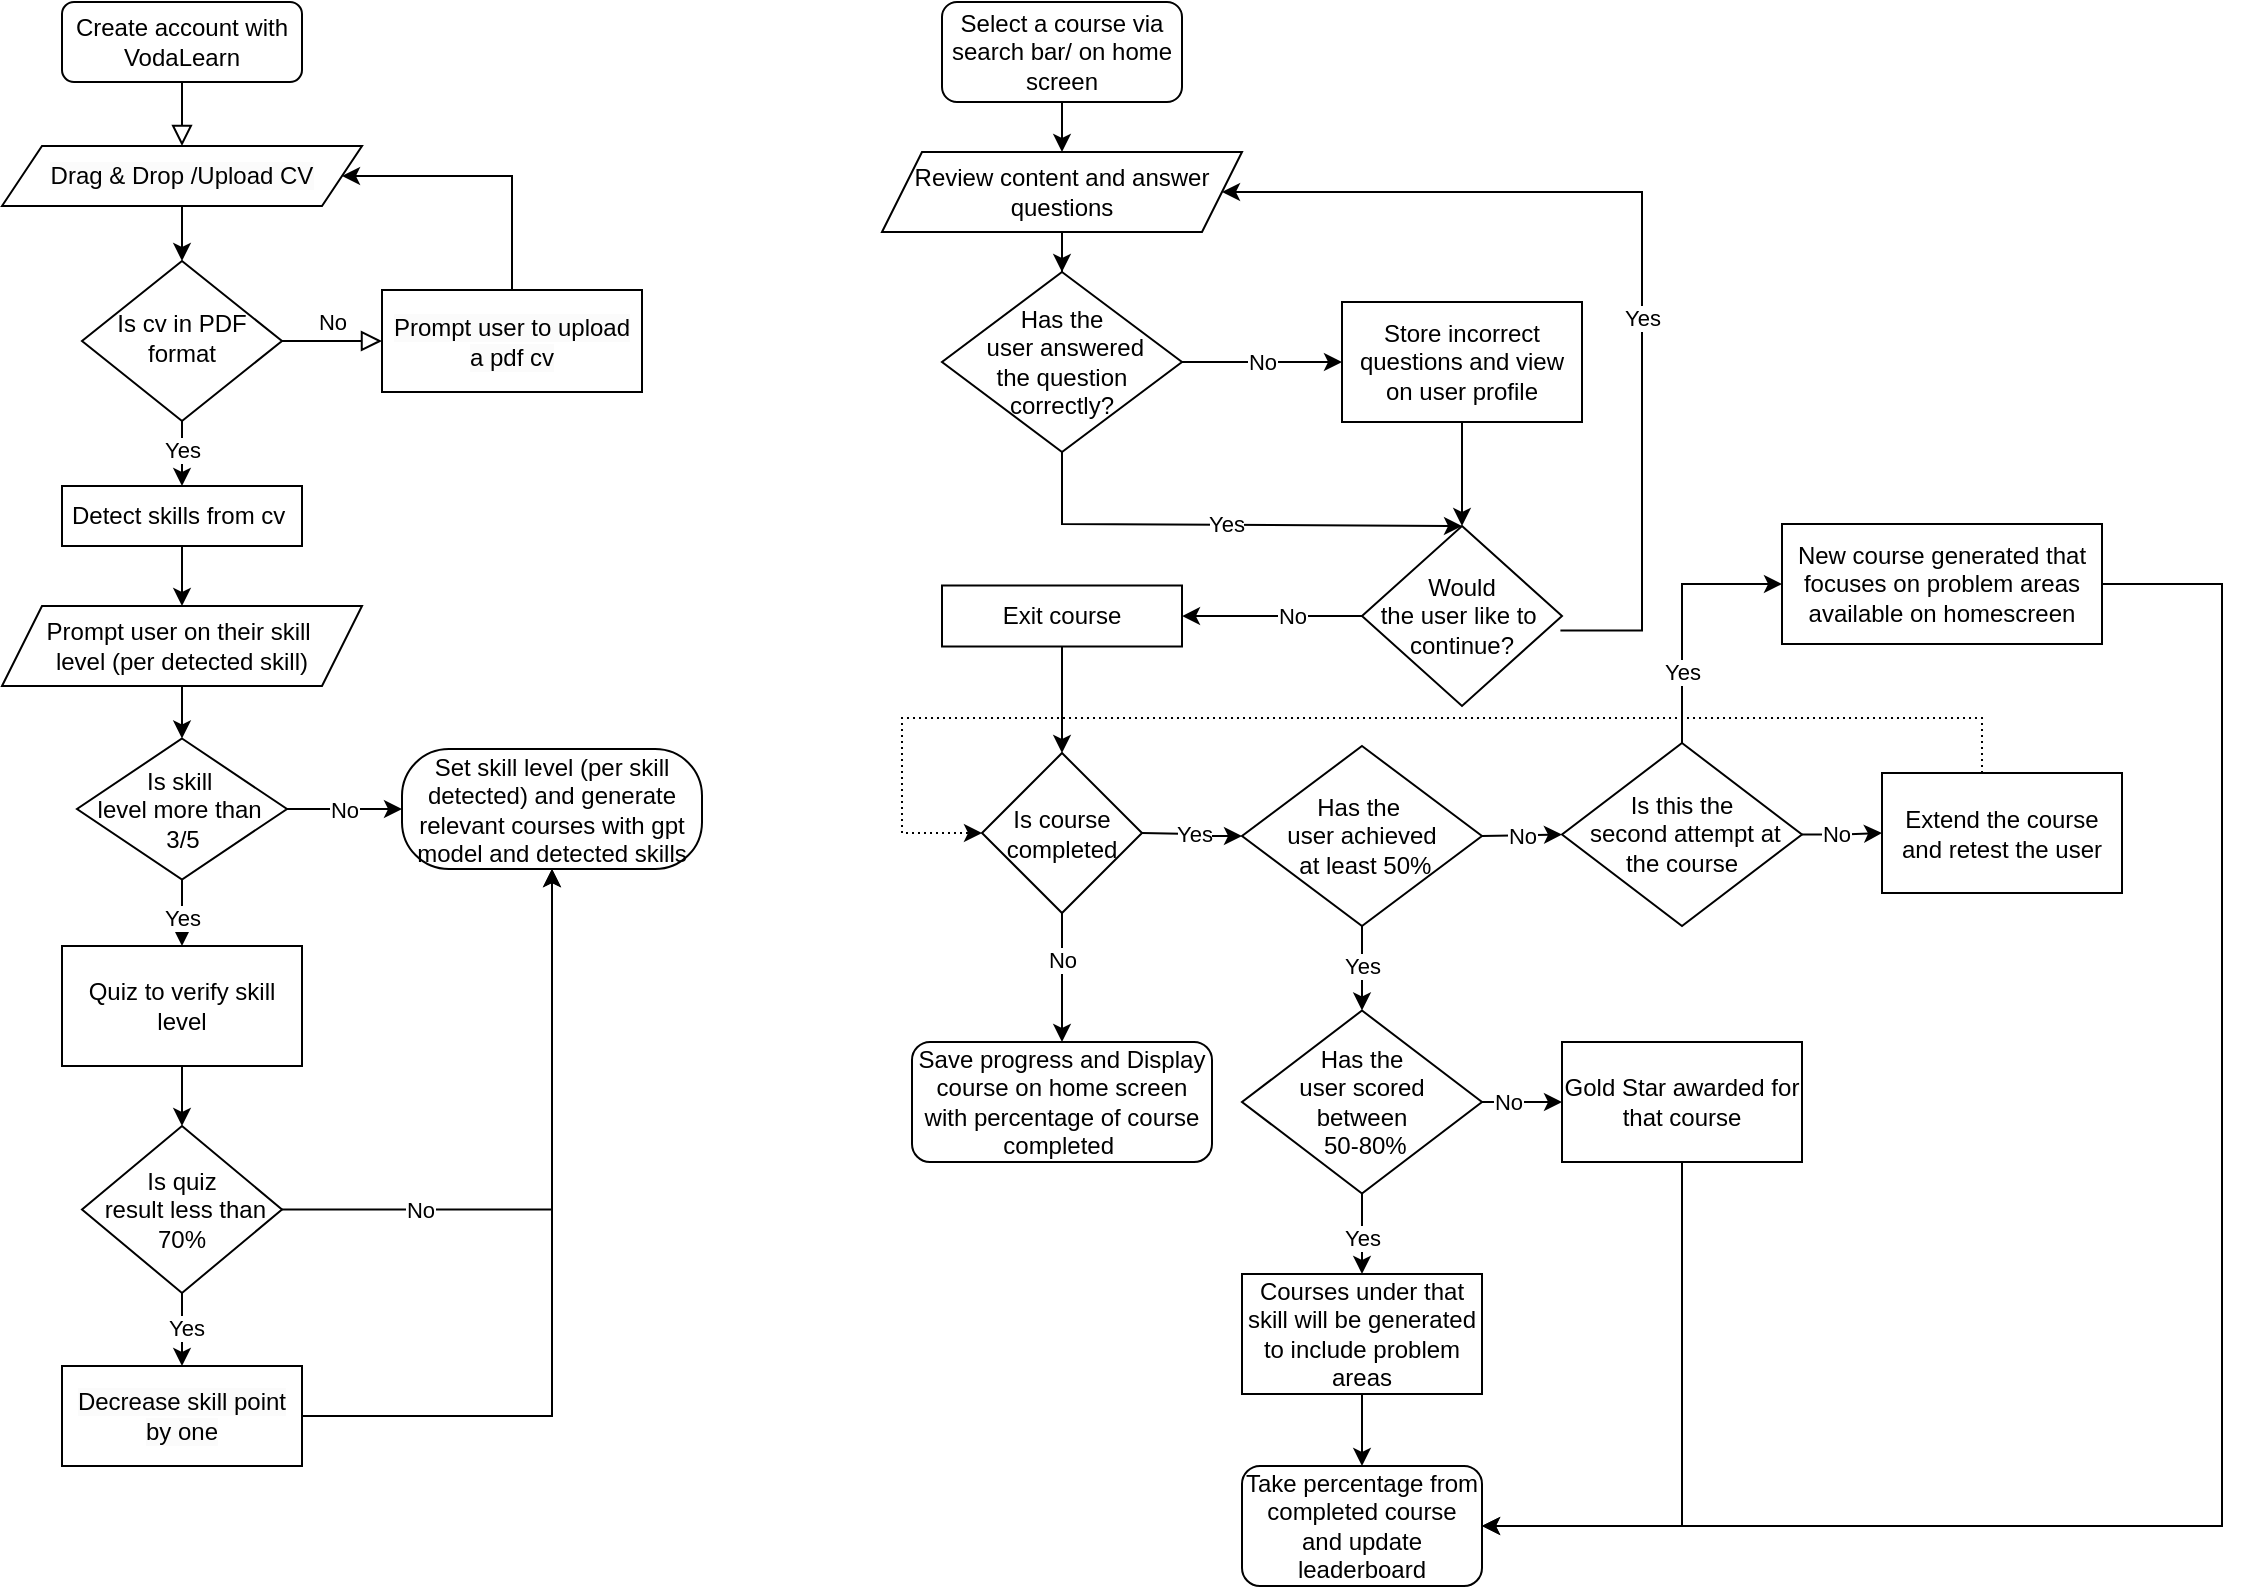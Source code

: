 <mxfile version="24.0.1" type="device">
  <diagram id="C5RBs43oDa-KdzZeNtuy" name="Page-1">
    <mxGraphModel dx="1289" dy="805" grid="1" gridSize="10" guides="1" tooltips="1" connect="1" arrows="1" fold="1" page="1" pageScale="1" pageWidth="1169" pageHeight="827" math="0" shadow="0">
      <root>
        <mxCell id="WIyWlLk6GJQsqaUBKTNV-0" />
        <mxCell id="WIyWlLk6GJQsqaUBKTNV-1" parent="WIyWlLk6GJQsqaUBKTNV-0" />
        <mxCell id="wHJqFlQBdB4jC7zEDMki-2" style="edgeStyle=orthogonalEdgeStyle;rounded=0;orthogonalLoop=1;jettySize=auto;html=1;exitX=1;exitY=0.5;exitDx=0;exitDy=0;entryX=1;entryY=0.5;entryDx=0;entryDy=0;" parent="WIyWlLk6GJQsqaUBKTNV-1" source="WIyWlLk6GJQsqaUBKTNV-11" edge="1">
          <mxGeometry relative="1" as="geometry">
            <mxPoint x="150" y="44" as="targetPoint" />
            <Array as="points">
              <mxPoint x="350" y="394" />
              <mxPoint x="350" y="44" />
            </Array>
          </mxGeometry>
        </mxCell>
        <mxCell id="wHJqFlQBdB4jC7zEDMki-3" value="" style="rounded=0;html=1;jettySize=auto;orthogonalLoop=1;fontSize=11;endArrow=block;endFill=0;endSize=8;strokeWidth=1;shadow=0;labelBackgroundColor=none;edgeStyle=orthogonalEdgeStyle;entryX=0.5;entryY=0;entryDx=0;entryDy=0;" parent="WIyWlLk6GJQsqaUBKTNV-1" source="wHJqFlQBdB4jC7zEDMki-4" target="RyZeqkLJaHpUHVhvsxop-51" edge="1">
          <mxGeometry relative="1" as="geometry" />
        </mxCell>
        <mxCell id="wHJqFlQBdB4jC7zEDMki-4" value="Create account with VodaLearn" style="rounded=1;whiteSpace=wrap;html=1;fontSize=12;glass=0;strokeWidth=1;shadow=0;" parent="WIyWlLk6GJQsqaUBKTNV-1" vertex="1">
          <mxGeometry x="70" y="18" width="120" height="40" as="geometry" />
        </mxCell>
        <mxCell id="wHJqFlQBdB4jC7zEDMki-6" value="No" style="edgeStyle=orthogonalEdgeStyle;rounded=0;html=1;jettySize=auto;orthogonalLoop=1;fontSize=11;endArrow=block;endFill=0;endSize=8;strokeWidth=1;shadow=0;labelBackgroundColor=none;entryX=0;entryY=0.5;entryDx=0;entryDy=0;" parent="WIyWlLk6GJQsqaUBKTNV-1" source="wHJqFlQBdB4jC7zEDMki-7" target="RyZeqkLJaHpUHVhvsxop-56" edge="1">
          <mxGeometry y="10" relative="1" as="geometry">
            <mxPoint as="offset" />
            <mxPoint x="235" y="187" as="targetPoint" />
          </mxGeometry>
        </mxCell>
        <mxCell id="RyZeqkLJaHpUHVhvsxop-83" value="" style="edgeStyle=orthogonalEdgeStyle;rounded=0;orthogonalLoop=1;jettySize=auto;html=1;" edge="1" parent="WIyWlLk6GJQsqaUBKTNV-1" source="wHJqFlQBdB4jC7zEDMki-7" target="wHJqFlQBdB4jC7zEDMki-20">
          <mxGeometry relative="1" as="geometry" />
        </mxCell>
        <mxCell id="RyZeqkLJaHpUHVhvsxop-84" value="Yes" style="edgeLabel;html=1;align=center;verticalAlign=middle;resizable=0;points=[];" vertex="1" connectable="0" parent="RyZeqkLJaHpUHVhvsxop-83">
          <mxGeometry x="-0.387" relative="1" as="geometry">
            <mxPoint as="offset" />
          </mxGeometry>
        </mxCell>
        <mxCell id="wHJqFlQBdB4jC7zEDMki-7" value="Is cv in PDF format" style="rhombus;whiteSpace=wrap;html=1;shadow=0;fontFamily=Helvetica;fontSize=12;align=center;strokeWidth=1;spacing=6;spacingTop=-4;" parent="WIyWlLk6GJQsqaUBKTNV-1" vertex="1">
          <mxGeometry x="80" y="147.5" width="100" height="80" as="geometry" />
        </mxCell>
        <mxCell id="wHJqFlQBdB4jC7zEDMki-15" value="" style="endArrow=classic;html=1;rounded=0;exitX=0.5;exitY=0;exitDx=0;exitDy=0;" parent="WIyWlLk6GJQsqaUBKTNV-1" target="RyZeqkLJaHpUHVhvsxop-51" edge="1" source="RyZeqkLJaHpUHVhvsxop-56">
          <mxGeometry width="50" height="50" relative="1" as="geometry">
            <mxPoint x="325" y="171.5" as="sourcePoint" />
            <mxPoint x="290" y="62" as="targetPoint" />
            <Array as="points">
              <mxPoint x="295" y="105" />
            </Array>
          </mxGeometry>
        </mxCell>
        <mxCell id="RyZeqkLJaHpUHVhvsxop-0" value="" style="edgeStyle=orthogonalEdgeStyle;rounded=0;orthogonalLoop=1;jettySize=auto;html=1;entryX=0.5;entryY=0;entryDx=0;entryDy=0;" edge="1" parent="WIyWlLk6GJQsqaUBKTNV-1" source="wHJqFlQBdB4jC7zEDMki-20" target="RyZeqkLJaHpUHVhvsxop-82">
          <mxGeometry relative="1" as="geometry" />
        </mxCell>
        <mxCell id="wHJqFlQBdB4jC7zEDMki-20" value="Detect skills from cv&amp;nbsp;" style="rounded=0;whiteSpace=wrap;html=1;" parent="WIyWlLk6GJQsqaUBKTNV-1" vertex="1">
          <mxGeometry x="70" y="260" width="120" height="30" as="geometry" />
        </mxCell>
        <mxCell id="RyZeqkLJaHpUHVhvsxop-1" value="" style="edgeStyle=orthogonalEdgeStyle;rounded=0;orthogonalLoop=1;jettySize=auto;html=1;" edge="1" parent="WIyWlLk6GJQsqaUBKTNV-1" source="wHJqFlQBdB4jC7zEDMki-21" target="wHJqFlQBdB4jC7zEDMki-22">
          <mxGeometry relative="1" as="geometry" />
        </mxCell>
        <mxCell id="RyZeqkLJaHpUHVhvsxop-6" value="Yes" style="edgeLabel;html=1;align=center;verticalAlign=middle;resizable=0;points=[];" vertex="1" connectable="0" parent="RyZeqkLJaHpUHVhvsxop-1">
          <mxGeometry x="-0.075" relative="1" as="geometry">
            <mxPoint as="offset" />
          </mxGeometry>
        </mxCell>
        <mxCell id="RyZeqkLJaHpUHVhvsxop-9" value="No" style="edgeStyle=orthogonalEdgeStyle;rounded=0;orthogonalLoop=1;jettySize=auto;html=1;" edge="1" parent="WIyWlLk6GJQsqaUBKTNV-1" source="wHJqFlQBdB4jC7zEDMki-21" target="RyZeqkLJaHpUHVhvsxop-8">
          <mxGeometry relative="1" as="geometry" />
        </mxCell>
        <mxCell id="wHJqFlQBdB4jC7zEDMki-21" value="Is skill&amp;nbsp;&lt;div&gt;level more than&amp;nbsp;&lt;/div&gt;&lt;div&gt;3/5&lt;/div&gt;" style="rhombus;whiteSpace=wrap;html=1;" parent="WIyWlLk6GJQsqaUBKTNV-1" vertex="1">
          <mxGeometry x="77.5" y="386.25" width="105" height="70.5" as="geometry" />
        </mxCell>
        <mxCell id="RyZeqkLJaHpUHVhvsxop-3" value="" style="edgeStyle=orthogonalEdgeStyle;rounded=0;orthogonalLoop=1;jettySize=auto;html=1;" edge="1" parent="WIyWlLk6GJQsqaUBKTNV-1" source="wHJqFlQBdB4jC7zEDMki-22" target="RyZeqkLJaHpUHVhvsxop-2">
          <mxGeometry relative="1" as="geometry" />
        </mxCell>
        <mxCell id="wHJqFlQBdB4jC7zEDMki-22" value="Quiz to verify skill level" style="rounded=0;whiteSpace=wrap;html=1;" parent="WIyWlLk6GJQsqaUBKTNV-1" vertex="1">
          <mxGeometry x="70" y="490" width="120" height="60" as="geometry" />
        </mxCell>
        <mxCell id="RyZeqkLJaHpUHVhvsxop-5" value="" style="edgeStyle=orthogonalEdgeStyle;rounded=0;orthogonalLoop=1;jettySize=auto;html=1;entryX=0.5;entryY=0;entryDx=0;entryDy=0;" edge="1" parent="WIyWlLk6GJQsqaUBKTNV-1" source="RyZeqkLJaHpUHVhvsxop-2" target="RyZeqkLJaHpUHVhvsxop-10">
          <mxGeometry relative="1" as="geometry">
            <mxPoint x="130" y="708" as="targetPoint" />
          </mxGeometry>
        </mxCell>
        <mxCell id="RyZeqkLJaHpUHVhvsxop-7" value="Yes" style="edgeLabel;html=1;align=center;verticalAlign=middle;resizable=0;points=[];" vertex="1" connectable="0" parent="RyZeqkLJaHpUHVhvsxop-5">
          <mxGeometry x="0.031" y="-2" relative="1" as="geometry">
            <mxPoint as="offset" />
          </mxGeometry>
        </mxCell>
        <mxCell id="RyZeqkLJaHpUHVhvsxop-87" value="No" style="edgeStyle=orthogonalEdgeStyle;rounded=0;orthogonalLoop=1;jettySize=auto;html=1;exitX=1;exitY=0.5;exitDx=0;exitDy=0;entryX=0.5;entryY=1;entryDx=0;entryDy=0;" edge="1" parent="WIyWlLk6GJQsqaUBKTNV-1" source="RyZeqkLJaHpUHVhvsxop-2" target="RyZeqkLJaHpUHVhvsxop-8">
          <mxGeometry x="-0.541" relative="1" as="geometry">
            <mxPoint x="-1" as="offset" />
          </mxGeometry>
        </mxCell>
        <mxCell id="RyZeqkLJaHpUHVhvsxop-2" value="Is quiz&lt;div&gt;&amp;nbsp;&lt;span style=&quot;background-color: initial;&quot;&gt;result less than 70%&lt;/span&gt;&lt;/div&gt;" style="rhombus;whiteSpace=wrap;html=1;rounded=0;" vertex="1" parent="WIyWlLk6GJQsqaUBKTNV-1">
          <mxGeometry x="80" y="580" width="100" height="83.5" as="geometry" />
        </mxCell>
        <mxCell id="RyZeqkLJaHpUHVhvsxop-8" value="Set skill level (per skill detected) and generate relevant courses with gpt model and detected skills" style="rounded=1;whiteSpace=wrap;html=1;arcSize=39;" vertex="1" parent="WIyWlLk6GJQsqaUBKTNV-1">
          <mxGeometry x="240" y="391.5" width="150" height="60" as="geometry" />
        </mxCell>
        <mxCell id="RyZeqkLJaHpUHVhvsxop-12" style="edgeStyle=orthogonalEdgeStyle;rounded=0;orthogonalLoop=1;jettySize=auto;html=1;entryX=0.5;entryY=1;entryDx=0;entryDy=0;" edge="1" parent="WIyWlLk6GJQsqaUBKTNV-1" source="RyZeqkLJaHpUHVhvsxop-10" target="RyZeqkLJaHpUHVhvsxop-8">
          <mxGeometry relative="1" as="geometry" />
        </mxCell>
        <mxCell id="RyZeqkLJaHpUHVhvsxop-10" value="&lt;span style=&quot;color: rgb(0, 0, 0); font-family: Helvetica; font-size: 12px; font-style: normal; font-variant-ligatures: normal; font-variant-caps: normal; font-weight: 400; letter-spacing: normal; orphans: 2; text-align: center; text-indent: 0px; text-transform: none; widows: 2; word-spacing: 0px; -webkit-text-stroke-width: 0px; white-space: normal; background-color: rgb(251, 251, 251); text-decoration-thickness: initial; text-decoration-style: initial; text-decoration-color: initial; display: inline !important; float: none;&quot;&gt;&lt;br&gt;&lt;/span&gt;&lt;div&gt;&lt;span style=&quot;color: rgb(0, 0, 0); font-family: Helvetica; font-size: 12px; font-style: normal; font-variant-ligatures: normal; font-variant-caps: normal; font-weight: 400; letter-spacing: normal; orphans: 2; text-align: center; text-indent: 0px; text-transform: none; widows: 2; word-spacing: 0px; -webkit-text-stroke-width: 0px; white-space: normal; background-color: rgb(251, 251, 251); text-decoration-thickness: initial; text-decoration-style: initial; text-decoration-color: initial; display: inline !important; float: none;&quot;&gt;Decrease skill point by one&lt;/span&gt;&lt;br&gt;&lt;br&gt;&lt;/div&gt;" style="rounded=0;whiteSpace=wrap;html=1;" vertex="1" parent="WIyWlLk6GJQsqaUBKTNV-1">
          <mxGeometry x="70" y="700" width="120" height="50" as="geometry" />
        </mxCell>
        <mxCell id="RyZeqkLJaHpUHVhvsxop-59" value="" style="edgeStyle=orthogonalEdgeStyle;rounded=0;orthogonalLoop=1;jettySize=auto;html=1;" edge="1" parent="WIyWlLk6GJQsqaUBKTNV-1" source="RyZeqkLJaHpUHVhvsxop-13" target="RyZeqkLJaHpUHVhvsxop-57">
          <mxGeometry relative="1" as="geometry" />
        </mxCell>
        <mxCell id="RyZeqkLJaHpUHVhvsxop-13" value="Select a course via search bar/ on home screen" style="rounded=1;whiteSpace=wrap;html=1;" vertex="1" parent="WIyWlLk6GJQsqaUBKTNV-1">
          <mxGeometry x="510" y="18" width="120" height="50" as="geometry" />
        </mxCell>
        <mxCell id="RyZeqkLJaHpUHVhvsxop-18" value="Yes" style="edgeStyle=orthogonalEdgeStyle;rounded=0;orthogonalLoop=1;jettySize=auto;html=1;entryX=0;entryY=0.5;entryDx=0;entryDy=0;" edge="1" parent="WIyWlLk6GJQsqaUBKTNV-1" target="RyZeqkLJaHpUHVhvsxop-21">
          <mxGeometry relative="1" as="geometry">
            <mxPoint x="610" y="433.5" as="sourcePoint" />
            <mxPoint x="690" y="433.5" as="targetPoint" />
          </mxGeometry>
        </mxCell>
        <mxCell id="RyZeqkLJaHpUHVhvsxop-24" style="edgeStyle=orthogonalEdgeStyle;rounded=0;orthogonalLoop=1;jettySize=auto;html=1;entryX=0;entryY=0.5;entryDx=0;entryDy=0;dashed=1;dashPattern=1 2;" edge="1" parent="WIyWlLk6GJQsqaUBKTNV-1" source="RyZeqkLJaHpUHVhvsxop-19" target="RyZeqkLJaHpUHVhvsxop-20">
          <mxGeometry relative="1" as="geometry">
            <Array as="points">
              <mxPoint x="1030" y="376" />
              <mxPoint x="490" y="376" />
              <mxPoint x="490" y="434" />
            </Array>
          </mxGeometry>
        </mxCell>
        <mxCell id="RyZeqkLJaHpUHVhvsxop-19" value="Extend the course and retest the user" style="rounded=0;whiteSpace=wrap;html=1;" vertex="1" parent="WIyWlLk6GJQsqaUBKTNV-1">
          <mxGeometry x="980" y="403.5" width="120" height="60" as="geometry" />
        </mxCell>
        <mxCell id="RyZeqkLJaHpUHVhvsxop-36" value="" style="edgeStyle=orthogonalEdgeStyle;rounded=0;orthogonalLoop=1;jettySize=auto;html=1;" edge="1" parent="WIyWlLk6GJQsqaUBKTNV-1" source="RyZeqkLJaHpUHVhvsxop-20" target="RyZeqkLJaHpUHVhvsxop-35">
          <mxGeometry relative="1" as="geometry" />
        </mxCell>
        <mxCell id="RyZeqkLJaHpUHVhvsxop-37" value="No" style="edgeLabel;html=1;align=center;verticalAlign=middle;resizable=0;points=[];" vertex="1" connectable="0" parent="RyZeqkLJaHpUHVhvsxop-36">
          <mxGeometry x="-0.29" y="-5" relative="1" as="geometry">
            <mxPoint x="5" as="offset" />
          </mxGeometry>
        </mxCell>
        <mxCell id="RyZeqkLJaHpUHVhvsxop-20" value="&lt;br&gt;&lt;div&gt;Is course completed&lt;br&gt;&lt;/div&gt;&lt;div&gt;&lt;br&gt;&lt;/div&gt;" style="rhombus;whiteSpace=wrap;html=1;" vertex="1" parent="WIyWlLk6GJQsqaUBKTNV-1">
          <mxGeometry x="530" y="393.5" width="80" height="80" as="geometry" />
        </mxCell>
        <mxCell id="RyZeqkLJaHpUHVhvsxop-39" value="Yes" style="edgeStyle=orthogonalEdgeStyle;rounded=0;orthogonalLoop=1;jettySize=auto;html=1;" edge="1" parent="WIyWlLk6GJQsqaUBKTNV-1" source="RyZeqkLJaHpUHVhvsxop-21" target="RyZeqkLJaHpUHVhvsxop-38">
          <mxGeometry x="-0.053" relative="1" as="geometry">
            <mxPoint as="offset" />
          </mxGeometry>
        </mxCell>
        <mxCell id="RyZeqkLJaHpUHVhvsxop-21" value="&lt;div&gt;&lt;br&gt;&lt;/div&gt;&lt;div&gt;&lt;br&gt;&lt;/div&gt;&lt;div&gt;Has the&amp;nbsp;&lt;/div&gt;&lt;div&gt;user achieved&lt;/div&gt;&lt;div&gt;&amp;nbsp;at least 50%&lt;br&gt;&lt;/div&gt;&lt;div&gt;&lt;br&gt;&lt;/div&gt;&lt;div&gt;&lt;br&gt;&lt;/div&gt;" style="rhombus;whiteSpace=wrap;html=1;" vertex="1" parent="WIyWlLk6GJQsqaUBKTNV-1">
          <mxGeometry x="660" y="390" width="120" height="90" as="geometry" />
        </mxCell>
        <mxCell id="RyZeqkLJaHpUHVhvsxop-26" value="No" style="endArrow=classic;html=1;rounded=0;entryX=0;entryY=0.5;entryDx=0;entryDy=0;exitX=1;exitY=0.5;exitDx=0;exitDy=0;" edge="1" parent="WIyWlLk6GJQsqaUBKTNV-1" source="RyZeqkLJaHpUHVhvsxop-21" target="RyZeqkLJaHpUHVhvsxop-27">
          <mxGeometry width="50" height="50" relative="1" as="geometry">
            <mxPoint x="530" y="549.5" as="sourcePoint" />
            <mxPoint x="580" y="499.5" as="targetPoint" />
          </mxGeometry>
        </mxCell>
        <mxCell id="RyZeqkLJaHpUHVhvsxop-28" value="" style="edgeStyle=orthogonalEdgeStyle;rounded=0;orthogonalLoop=1;jettySize=auto;html=1;" edge="1" parent="WIyWlLk6GJQsqaUBKTNV-1" source="RyZeqkLJaHpUHVhvsxop-27" target="RyZeqkLJaHpUHVhvsxop-19">
          <mxGeometry relative="1" as="geometry" />
        </mxCell>
        <mxCell id="RyZeqkLJaHpUHVhvsxop-34" value="No" style="edgeLabel;html=1;align=center;verticalAlign=middle;resizable=0;points=[];" vertex="1" connectable="0" parent="RyZeqkLJaHpUHVhvsxop-28">
          <mxGeometry x="-0.181" y="1" relative="1" as="geometry">
            <mxPoint as="offset" />
          </mxGeometry>
        </mxCell>
        <mxCell id="RyZeqkLJaHpUHVhvsxop-30" value="" style="edgeStyle=orthogonalEdgeStyle;rounded=0;orthogonalLoop=1;jettySize=auto;html=1;entryX=0;entryY=0.5;entryDx=0;entryDy=0;exitX=0.5;exitY=0;exitDx=0;exitDy=0;" edge="1" parent="WIyWlLk6GJQsqaUBKTNV-1" source="RyZeqkLJaHpUHVhvsxop-27" target="RyZeqkLJaHpUHVhvsxop-29">
          <mxGeometry relative="1" as="geometry">
            <Array as="points">
              <mxPoint x="880" y="309" />
            </Array>
          </mxGeometry>
        </mxCell>
        <mxCell id="RyZeqkLJaHpUHVhvsxop-33" value="Yes" style="edgeLabel;html=1;align=center;verticalAlign=middle;resizable=0;points=[];" vertex="1" connectable="0" parent="RyZeqkLJaHpUHVhvsxop-30">
          <mxGeometry x="-0.174" y="-1" relative="1" as="geometry">
            <mxPoint x="-1" y="18" as="offset" />
          </mxGeometry>
        </mxCell>
        <mxCell id="RyZeqkLJaHpUHVhvsxop-27" value="Is this the&lt;div&gt;&amp;nbsp;second attempt at the course&lt;/div&gt;" style="rhombus;whiteSpace=wrap;html=1;" vertex="1" parent="WIyWlLk6GJQsqaUBKTNV-1">
          <mxGeometry x="820" y="388.5" width="120" height="91.5" as="geometry" />
        </mxCell>
        <mxCell id="RyZeqkLJaHpUHVhvsxop-29" value="New course generated that focuses on problem areas available on homescreen" style="whiteSpace=wrap;html=1;" vertex="1" parent="WIyWlLk6GJQsqaUBKTNV-1">
          <mxGeometry x="930" y="279" width="160" height="60" as="geometry" />
        </mxCell>
        <mxCell id="RyZeqkLJaHpUHVhvsxop-35" value="Save progress and Display course on home screen with percentage of course completed&amp;nbsp;" style="rounded=1;whiteSpace=wrap;html=1;" vertex="1" parent="WIyWlLk6GJQsqaUBKTNV-1">
          <mxGeometry x="495" y="538" width="150" height="60" as="geometry" />
        </mxCell>
        <mxCell id="RyZeqkLJaHpUHVhvsxop-42" value="" style="edgeStyle=orthogonalEdgeStyle;rounded=0;orthogonalLoop=1;jettySize=auto;html=1;" edge="1" parent="WIyWlLk6GJQsqaUBKTNV-1" source="RyZeqkLJaHpUHVhvsxop-38" target="RyZeqkLJaHpUHVhvsxop-41">
          <mxGeometry relative="1" as="geometry" />
        </mxCell>
        <mxCell id="RyZeqkLJaHpUHVhvsxop-43" value="Yes" style="edgeLabel;html=1;align=center;verticalAlign=middle;resizable=0;points=[];" vertex="1" connectable="0" parent="RyZeqkLJaHpUHVhvsxop-42">
          <mxGeometry x="-0.646" y="-4" relative="1" as="geometry">
            <mxPoint x="4" y="15" as="offset" />
          </mxGeometry>
        </mxCell>
        <mxCell id="RyZeqkLJaHpUHVhvsxop-45" value="" style="edgeStyle=orthogonalEdgeStyle;rounded=0;orthogonalLoop=1;jettySize=auto;html=1;" edge="1" parent="WIyWlLk6GJQsqaUBKTNV-1" source="RyZeqkLJaHpUHVhvsxop-38" target="RyZeqkLJaHpUHVhvsxop-44">
          <mxGeometry relative="1" as="geometry" />
        </mxCell>
        <mxCell id="RyZeqkLJaHpUHVhvsxop-46" value="No" style="edgeLabel;html=1;align=center;verticalAlign=middle;resizable=0;points=[];" vertex="1" connectable="0" parent="RyZeqkLJaHpUHVhvsxop-45">
          <mxGeometry x="-0.37" relative="1" as="geometry">
            <mxPoint as="offset" />
          </mxGeometry>
        </mxCell>
        <mxCell id="RyZeqkLJaHpUHVhvsxop-38" value="Has the&lt;div&gt;&amp;nbsp;user scored&amp;nbsp;&lt;/div&gt;&lt;div&gt;between&lt;/div&gt;&lt;div&gt;&amp;nbsp;50-80%&lt;/div&gt;" style="rhombus;whiteSpace=wrap;html=1;" vertex="1" parent="WIyWlLk6GJQsqaUBKTNV-1">
          <mxGeometry x="660" y="522.25" width="120" height="91.5" as="geometry" />
        </mxCell>
        <mxCell id="RyZeqkLJaHpUHVhvsxop-41" value="Courses under that skill will be generated to include problem areas" style="whiteSpace=wrap;html=1;" vertex="1" parent="WIyWlLk6GJQsqaUBKTNV-1">
          <mxGeometry x="660" y="654" width="120" height="60" as="geometry" />
        </mxCell>
        <mxCell id="RyZeqkLJaHpUHVhvsxop-44" value="Gold Star awarded for that course" style="whiteSpace=wrap;html=1;" vertex="1" parent="WIyWlLk6GJQsqaUBKTNV-1">
          <mxGeometry x="820" y="538" width="120" height="60" as="geometry" />
        </mxCell>
        <mxCell id="RyZeqkLJaHpUHVhvsxop-47" value="Take percentage from completed course and update leaderboard" style="rounded=1;whiteSpace=wrap;html=1;" vertex="1" parent="WIyWlLk6GJQsqaUBKTNV-1">
          <mxGeometry x="660" y="750" width="120" height="60" as="geometry" />
        </mxCell>
        <mxCell id="RyZeqkLJaHpUHVhvsxop-48" value="" style="endArrow=classic;html=1;rounded=0;exitX=1;exitY=0.5;exitDx=0;exitDy=0;entryX=1;entryY=0.5;entryDx=0;entryDy=0;" edge="1" parent="WIyWlLk6GJQsqaUBKTNV-1" source="RyZeqkLJaHpUHVhvsxop-29" target="RyZeqkLJaHpUHVhvsxop-47">
          <mxGeometry width="50" height="50" relative="1" as="geometry">
            <mxPoint x="1140" y="354" as="sourcePoint" />
            <mxPoint x="920" y="770" as="targetPoint" />
            <Array as="points">
              <mxPoint x="1150" y="309" />
              <mxPoint x="1150" y="780" />
            </Array>
          </mxGeometry>
        </mxCell>
        <mxCell id="RyZeqkLJaHpUHVhvsxop-49" value="" style="endArrow=classic;html=1;rounded=0;exitX=0.5;exitY=1;exitDx=0;exitDy=0;entryX=0.5;entryY=0;entryDx=0;entryDy=0;" edge="1" parent="WIyWlLk6GJQsqaUBKTNV-1" source="RyZeqkLJaHpUHVhvsxop-41" target="RyZeqkLJaHpUHVhvsxop-47">
          <mxGeometry width="50" height="50" relative="1" as="geometry">
            <mxPoint x="545" y="719.5" as="sourcePoint" />
            <mxPoint x="720" y="750" as="targetPoint" />
            <Array as="points" />
          </mxGeometry>
        </mxCell>
        <mxCell id="RyZeqkLJaHpUHVhvsxop-50" value="" style="endArrow=classic;html=1;rounded=0;exitX=0.5;exitY=1;exitDx=0;exitDy=0;entryX=1;entryY=0.5;entryDx=0;entryDy=0;" edge="1" parent="WIyWlLk6GJQsqaUBKTNV-1" source="RyZeqkLJaHpUHVhvsxop-44" target="RyZeqkLJaHpUHVhvsxop-47">
          <mxGeometry width="50" height="50" relative="1" as="geometry">
            <mxPoint x="660" y="669.5" as="sourcePoint" />
            <mxPoint x="780" y="790" as="targetPoint" />
            <Array as="points">
              <mxPoint x="880" y="780" />
            </Array>
          </mxGeometry>
        </mxCell>
        <mxCell id="RyZeqkLJaHpUHVhvsxop-51" value="&lt;br&gt;&lt;div&gt;&lt;span style=&quot;color: rgb(0, 0, 0); font-family: Helvetica; font-size: 12px; font-style: normal; font-variant-ligatures: normal; font-variant-caps: normal; font-weight: 400; letter-spacing: normal; orphans: 2; text-align: center; text-indent: 0px; text-transform: none; widows: 2; word-spacing: 0px; -webkit-text-stroke-width: 0px; white-space: normal; background-color: rgb(251, 251, 251); text-decoration-thickness: initial; text-decoration-style: initial; text-decoration-color: initial; display: inline !important; float: none;&quot;&gt;Drag &amp;amp; Drop /Upload CV&lt;/span&gt;&lt;br&gt;&lt;br&gt;&lt;/div&gt;" style="shape=parallelogram;perimeter=parallelogramPerimeter;whiteSpace=wrap;html=1;fixedSize=1;" vertex="1" parent="WIyWlLk6GJQsqaUBKTNV-1">
          <mxGeometry x="40" y="90" width="180" height="30" as="geometry" />
        </mxCell>
        <mxCell id="RyZeqkLJaHpUHVhvsxop-55" value="" style="endArrow=classic;html=1;rounded=0;entryX=0.5;entryY=0;entryDx=0;entryDy=0;" edge="1" parent="WIyWlLk6GJQsqaUBKTNV-1" source="RyZeqkLJaHpUHVhvsxop-51" target="wHJqFlQBdB4jC7zEDMki-7">
          <mxGeometry width="50" height="50" relative="1" as="geometry">
            <mxPoint x="180" y="358" as="sourcePoint" />
            <mxPoint x="230" y="308" as="targetPoint" />
          </mxGeometry>
        </mxCell>
        <mxCell id="RyZeqkLJaHpUHVhvsxop-56" value="&lt;div&gt;&lt;br&gt;&lt;/div&gt;&lt;span style=&quot;color: rgb(0, 0, 0); font-family: Helvetica; font-size: 12px; font-style: normal; font-variant-ligatures: normal; font-variant-caps: normal; font-weight: 400; letter-spacing: normal; orphans: 2; text-align: center; text-indent: 0px; text-transform: none; widows: 2; word-spacing: 0px; -webkit-text-stroke-width: 0px; white-space: normal; background-color: rgb(251, 251, 251); text-decoration-thickness: initial; text-decoration-style: initial; text-decoration-color: initial; display: inline !important; float: none;&quot;&gt;Prompt user to upload a pdf cv&lt;/span&gt;&lt;div&gt;&lt;br&gt;&lt;/div&gt;" style="rounded=0;whiteSpace=wrap;html=1;" vertex="1" parent="WIyWlLk6GJQsqaUBKTNV-1">
          <mxGeometry x="230" y="162" width="130" height="51" as="geometry" />
        </mxCell>
        <mxCell id="RyZeqkLJaHpUHVhvsxop-66" value="" style="edgeStyle=orthogonalEdgeStyle;rounded=0;orthogonalLoop=1;jettySize=auto;html=1;" edge="1" parent="WIyWlLk6GJQsqaUBKTNV-1" source="RyZeqkLJaHpUHVhvsxop-57" target="RyZeqkLJaHpUHVhvsxop-64">
          <mxGeometry relative="1" as="geometry" />
        </mxCell>
        <mxCell id="RyZeqkLJaHpUHVhvsxop-57" value="Review content and answer questions" style="shape=parallelogram;perimeter=parallelogramPerimeter;whiteSpace=wrap;html=1;fixedSize=1;" vertex="1" parent="WIyWlLk6GJQsqaUBKTNV-1">
          <mxGeometry x="480" y="93" width="180" height="40" as="geometry" />
        </mxCell>
        <mxCell id="RyZeqkLJaHpUHVhvsxop-63" value="" style="edgeStyle=orthogonalEdgeStyle;rounded=0;orthogonalLoop=1;jettySize=auto;html=1;" edge="1" parent="WIyWlLk6GJQsqaUBKTNV-1" source="RyZeqkLJaHpUHVhvsxop-60" target="RyZeqkLJaHpUHVhvsxop-20">
          <mxGeometry relative="1" as="geometry" />
        </mxCell>
        <mxCell id="RyZeqkLJaHpUHVhvsxop-60" value="Exit course" style="rounded=0;whiteSpace=wrap;html=1;" vertex="1" parent="WIyWlLk6GJQsqaUBKTNV-1">
          <mxGeometry x="510" y="309.75" width="120" height="30.5" as="geometry" />
        </mxCell>
        <mxCell id="RyZeqkLJaHpUHVhvsxop-69" value="No" style="edgeStyle=orthogonalEdgeStyle;rounded=0;orthogonalLoop=1;jettySize=auto;html=1;" edge="1" parent="WIyWlLk6GJQsqaUBKTNV-1" source="RyZeqkLJaHpUHVhvsxop-64" target="RyZeqkLJaHpUHVhvsxop-68">
          <mxGeometry relative="1" as="geometry" />
        </mxCell>
        <mxCell id="RyZeqkLJaHpUHVhvsxop-64" value="Has the&lt;div&gt;&amp;nbsp;user answered&lt;/div&gt;&lt;div&gt;&amp;nbsp;the question&amp;nbsp;&lt;/div&gt;&lt;div&gt;correctly?&lt;/div&gt;" style="rhombus;whiteSpace=wrap;html=1;" vertex="1" parent="WIyWlLk6GJQsqaUBKTNV-1">
          <mxGeometry x="510" y="153" width="120" height="90" as="geometry" />
        </mxCell>
        <mxCell id="RyZeqkLJaHpUHVhvsxop-70" value="" style="edgeStyle=orthogonalEdgeStyle;rounded=0;orthogonalLoop=1;jettySize=auto;html=1;" edge="1" parent="WIyWlLk6GJQsqaUBKTNV-1" source="RyZeqkLJaHpUHVhvsxop-65" target="RyZeqkLJaHpUHVhvsxop-60">
          <mxGeometry relative="1" as="geometry" />
        </mxCell>
        <mxCell id="RyZeqkLJaHpUHVhvsxop-71" value="No" style="edgeLabel;html=1;align=center;verticalAlign=middle;resizable=0;points=[];" vertex="1" connectable="0" parent="RyZeqkLJaHpUHVhvsxop-70">
          <mxGeometry x="-0.224" relative="1" as="geometry">
            <mxPoint as="offset" />
          </mxGeometry>
        </mxCell>
        <mxCell id="RyZeqkLJaHpUHVhvsxop-77" style="edgeStyle=orthogonalEdgeStyle;rounded=0;orthogonalLoop=1;jettySize=auto;html=1;exitX=0.992;exitY=0.58;exitDx=0;exitDy=0;exitPerimeter=0;" edge="1" parent="WIyWlLk6GJQsqaUBKTNV-1" source="RyZeqkLJaHpUHVhvsxop-65" target="RyZeqkLJaHpUHVhvsxop-57">
          <mxGeometry relative="1" as="geometry">
            <Array as="points">
              <mxPoint x="860" y="332" />
              <mxPoint x="860" y="113" />
            </Array>
          </mxGeometry>
        </mxCell>
        <mxCell id="RyZeqkLJaHpUHVhvsxop-78" value="Yes" style="edgeLabel;html=1;align=center;verticalAlign=middle;resizable=0;points=[];" vertex="1" connectable="0" parent="RyZeqkLJaHpUHVhvsxop-77">
          <mxGeometry x="-0.159" relative="1" as="geometry">
            <mxPoint as="offset" />
          </mxGeometry>
        </mxCell>
        <mxCell id="RyZeqkLJaHpUHVhvsxop-65" value="&amp;nbsp;Would&amp;nbsp;&lt;div&gt;the&amp;nbsp;&lt;span style=&quot;background-color: initial;&quot;&gt;user&lt;/span&gt;&lt;span style=&quot;background-color: initial;&quot;&gt;&amp;nbsp;like to&amp;nbsp;&lt;/span&gt;&lt;div&gt;&lt;span style=&quot;background-color: initial;&quot;&gt;continue?&lt;/span&gt;&lt;/div&gt;&lt;/div&gt;" style="rhombus;whiteSpace=wrap;html=1;" vertex="1" parent="WIyWlLk6GJQsqaUBKTNV-1">
          <mxGeometry x="720" y="280" width="100" height="90" as="geometry" />
        </mxCell>
        <mxCell id="RyZeqkLJaHpUHVhvsxop-72" value="" style="edgeStyle=orthogonalEdgeStyle;rounded=0;orthogonalLoop=1;jettySize=auto;html=1;" edge="1" parent="WIyWlLk6GJQsqaUBKTNV-1" source="RyZeqkLJaHpUHVhvsxop-68" target="RyZeqkLJaHpUHVhvsxop-65">
          <mxGeometry relative="1" as="geometry" />
        </mxCell>
        <mxCell id="RyZeqkLJaHpUHVhvsxop-68" value="Store incorrect questions and view on user profile" style="whiteSpace=wrap;html=1;" vertex="1" parent="WIyWlLk6GJQsqaUBKTNV-1">
          <mxGeometry x="710" y="168" width="120" height="60" as="geometry" />
        </mxCell>
        <mxCell id="RyZeqkLJaHpUHVhvsxop-73" value="Yes" style="endArrow=classic;html=1;rounded=0;exitX=0.5;exitY=1;exitDx=0;exitDy=0;entryX=0.5;entryY=0;entryDx=0;entryDy=0;" edge="1" parent="WIyWlLk6GJQsqaUBKTNV-1" source="RyZeqkLJaHpUHVhvsxop-64" target="RyZeqkLJaHpUHVhvsxop-65">
          <mxGeometry width="50" height="50" relative="1" as="geometry">
            <mxPoint x="680" y="329" as="sourcePoint" />
            <mxPoint x="770" y="259" as="targetPoint" />
            <Array as="points">
              <mxPoint x="570" y="279" />
            </Array>
          </mxGeometry>
        </mxCell>
        <mxCell id="RyZeqkLJaHpUHVhvsxop-82" value="Prompt user on their skill&amp;nbsp;&lt;div&gt;level (per detected skill)&lt;/div&gt;" style="shape=parallelogram;perimeter=parallelogramPerimeter;whiteSpace=wrap;html=1;fixedSize=1;" vertex="1" parent="WIyWlLk6GJQsqaUBKTNV-1">
          <mxGeometry x="40" y="320" width="180" height="40" as="geometry" />
        </mxCell>
        <mxCell id="RyZeqkLJaHpUHVhvsxop-85" value="" style="endArrow=classic;html=1;rounded=0;exitX=0.5;exitY=1;exitDx=0;exitDy=0;" edge="1" parent="WIyWlLk6GJQsqaUBKTNV-1" source="RyZeqkLJaHpUHVhvsxop-82" target="wHJqFlQBdB4jC7zEDMki-21">
          <mxGeometry width="50" height="50" relative="1" as="geometry">
            <mxPoint x="130" y="370" as="sourcePoint" />
            <mxPoint x="370" y="500" as="targetPoint" />
          </mxGeometry>
        </mxCell>
      </root>
    </mxGraphModel>
  </diagram>
</mxfile>

